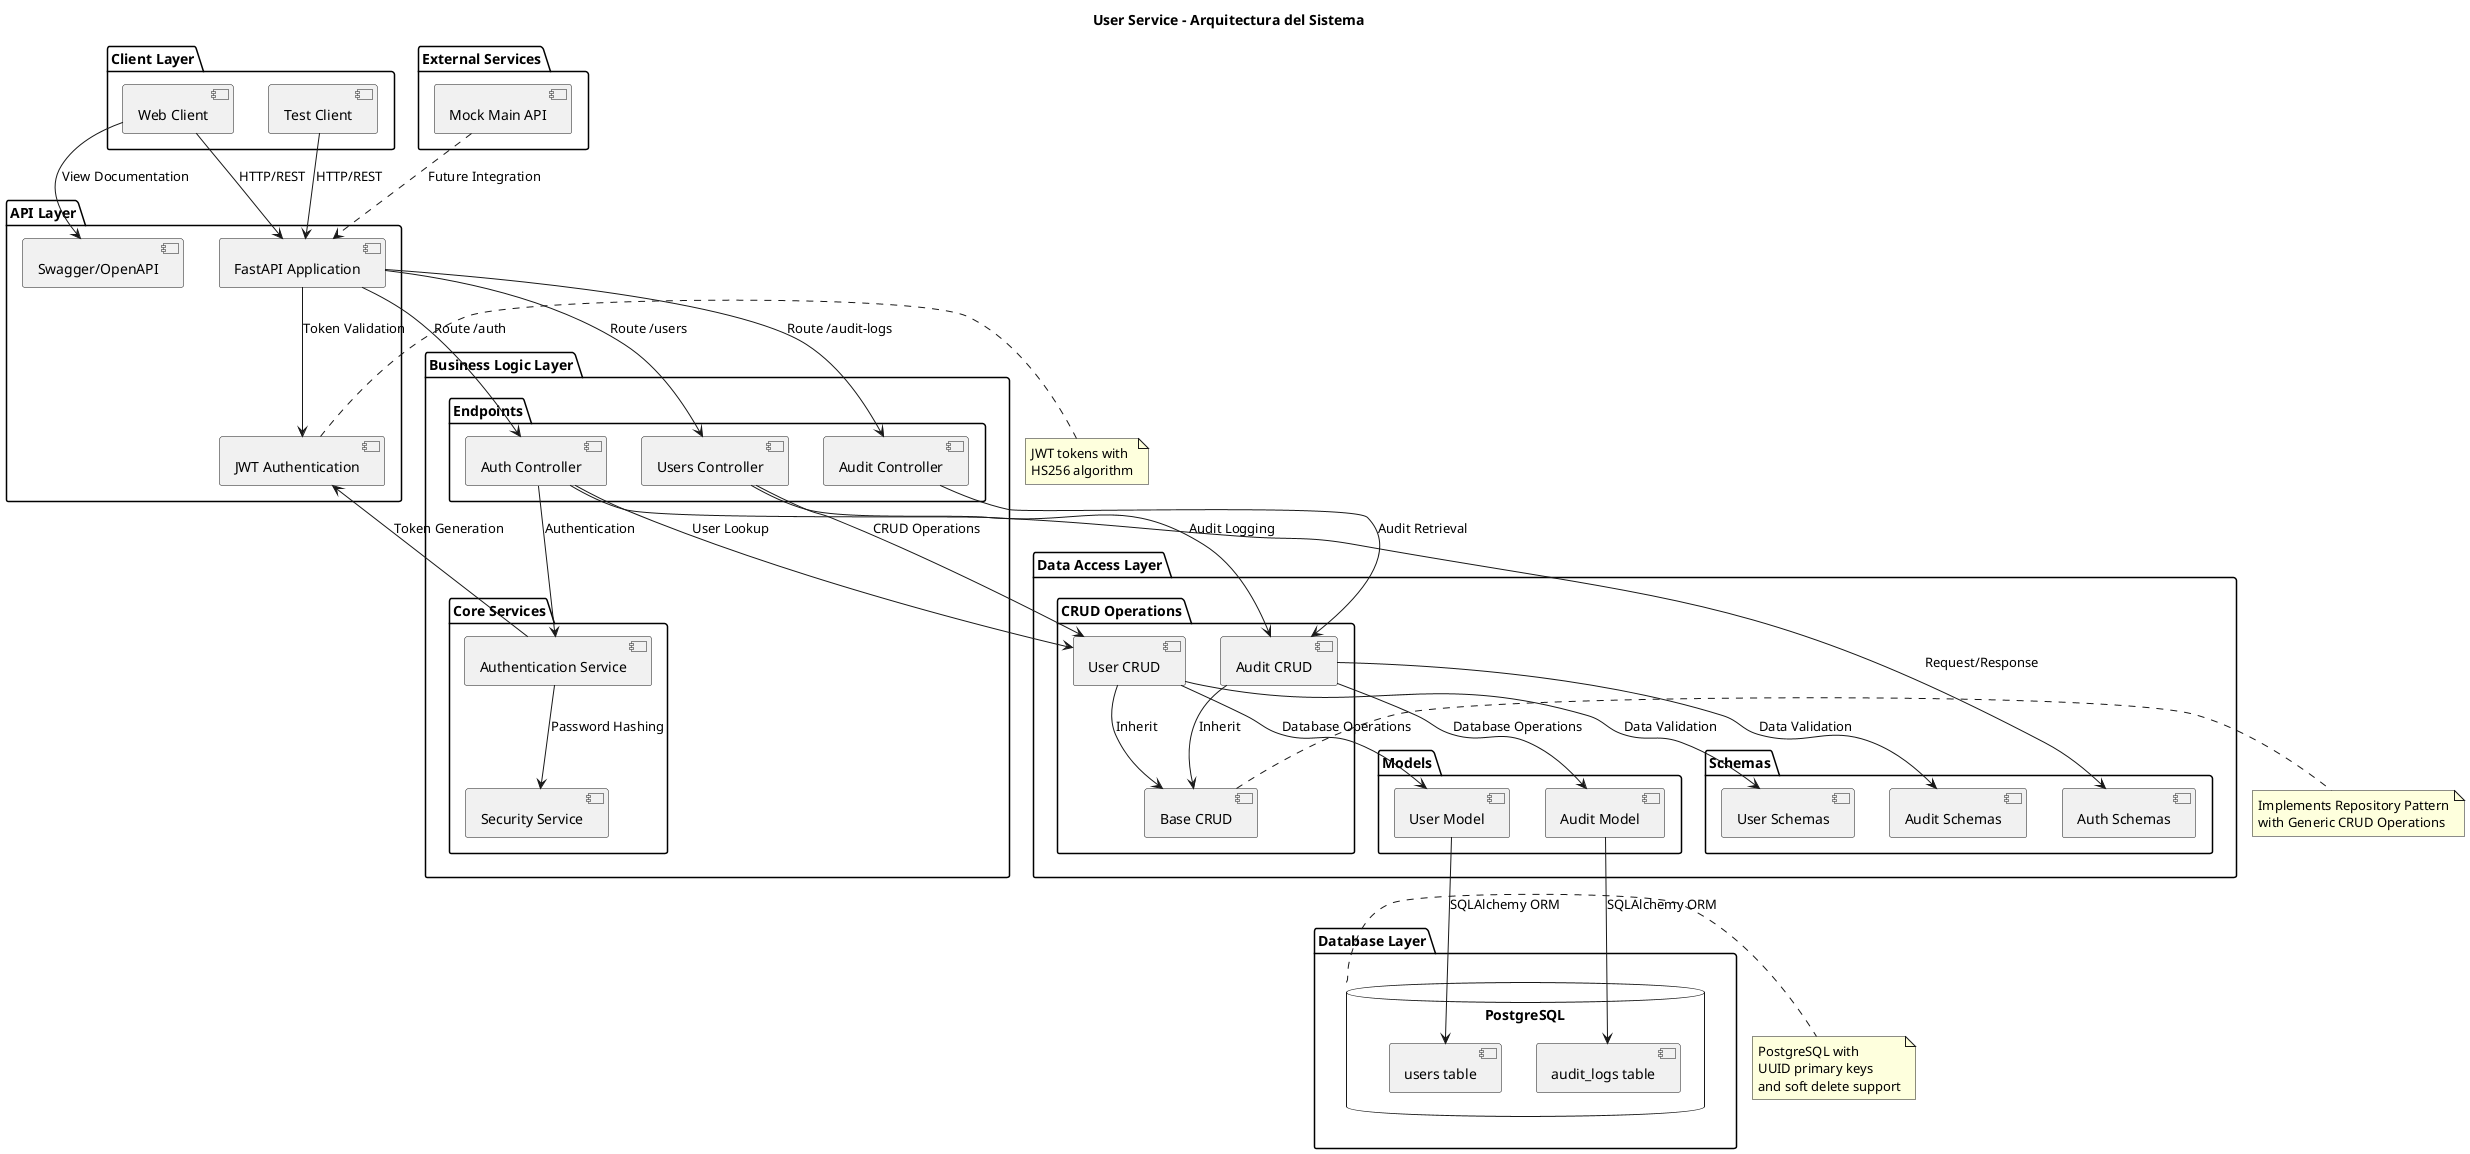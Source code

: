 @startuml

title User Service - Arquitectura del Sistema

package "Client Layer" {
  [Web Client] as client
  [Test Client] as testclient
}

package "API Layer" {
  [FastAPI Application] as fastapi
  [Swagger/OpenAPI] as swagger
  [JWT Authentication] as jwt
}

package "Business Logic Layer" {
  package "Endpoints" {
    [Users Controller] as users_endpoint
    [Auth Controller] as auth_endpoint
    [Audit Controller] as audit_endpoint
  }
  
  package "Core Services" {
    [Authentication Service] as auth_service
    [Security Service] as security_service
  }
}

package "Data Access Layer" {
  package "CRUD Operations" {
    [User CRUD] as user_crud
    [Audit CRUD] as audit_crud
    [Base CRUD] as base_crud
  }
  
  package "Models" {
    [User Model] as user_model
    [Audit Model] as audit_model
  }
  
  package "Schemas" {
    [User Schemas] as user_schemas
    [Auth Schemas] as auth_schemas
    [Audit Schemas] as audit_schemas
  }
}

package "Database Layer" {
  database "PostgreSQL" as db {
    [users table] as users_table
    [audit_logs table] as audit_table
  }
}

package "External Services" {
  [Mock Main API] as mock_api
}

' Client connections
client --> fastapi : HTTP/REST
testclient --> fastapi : HTTP/REST
client --> swagger : View Documentation

' API Layer connections
fastapi --> users_endpoint : Route /users
fastapi --> auth_endpoint : Route /auth
fastapi --> audit_endpoint : Route /audit-logs
fastapi --> jwt : Token Validation

' Business Logic connections
users_endpoint --> user_crud : CRUD Operations
users_endpoint --> audit_crud : Audit Logging
auth_endpoint --> auth_service : Authentication
auth_endpoint --> user_crud : User Lookup
audit_endpoint --> audit_crud : Audit Retrieval

auth_service --> security_service : Password Hashing
auth_service --> jwt : Token Generation

' Data Access connections
user_crud --> base_crud : Inherit
audit_crud --> base_crud : Inherit
user_crud --> user_model : Database Operations
audit_crud --> audit_model : Database Operations

user_crud --> user_schemas : Data Validation
audit_crud --> audit_schemas : Data Validation
auth_endpoint --> auth_schemas : Request/Response

' Database connections
user_model --> users_table : SQLAlchemy ORM
audit_model --> audit_table : SQLAlchemy ORM

' External connections
mock_api ..> fastapi : Future Integration

note right of base_crud : Implements Repository Pattern\nwith Generic CRUD Operations

note right of jwt : JWT tokens with\nHS256 algorithm

note right of db : PostgreSQL with\nUUID primary keys\nand soft delete support

@enduml
